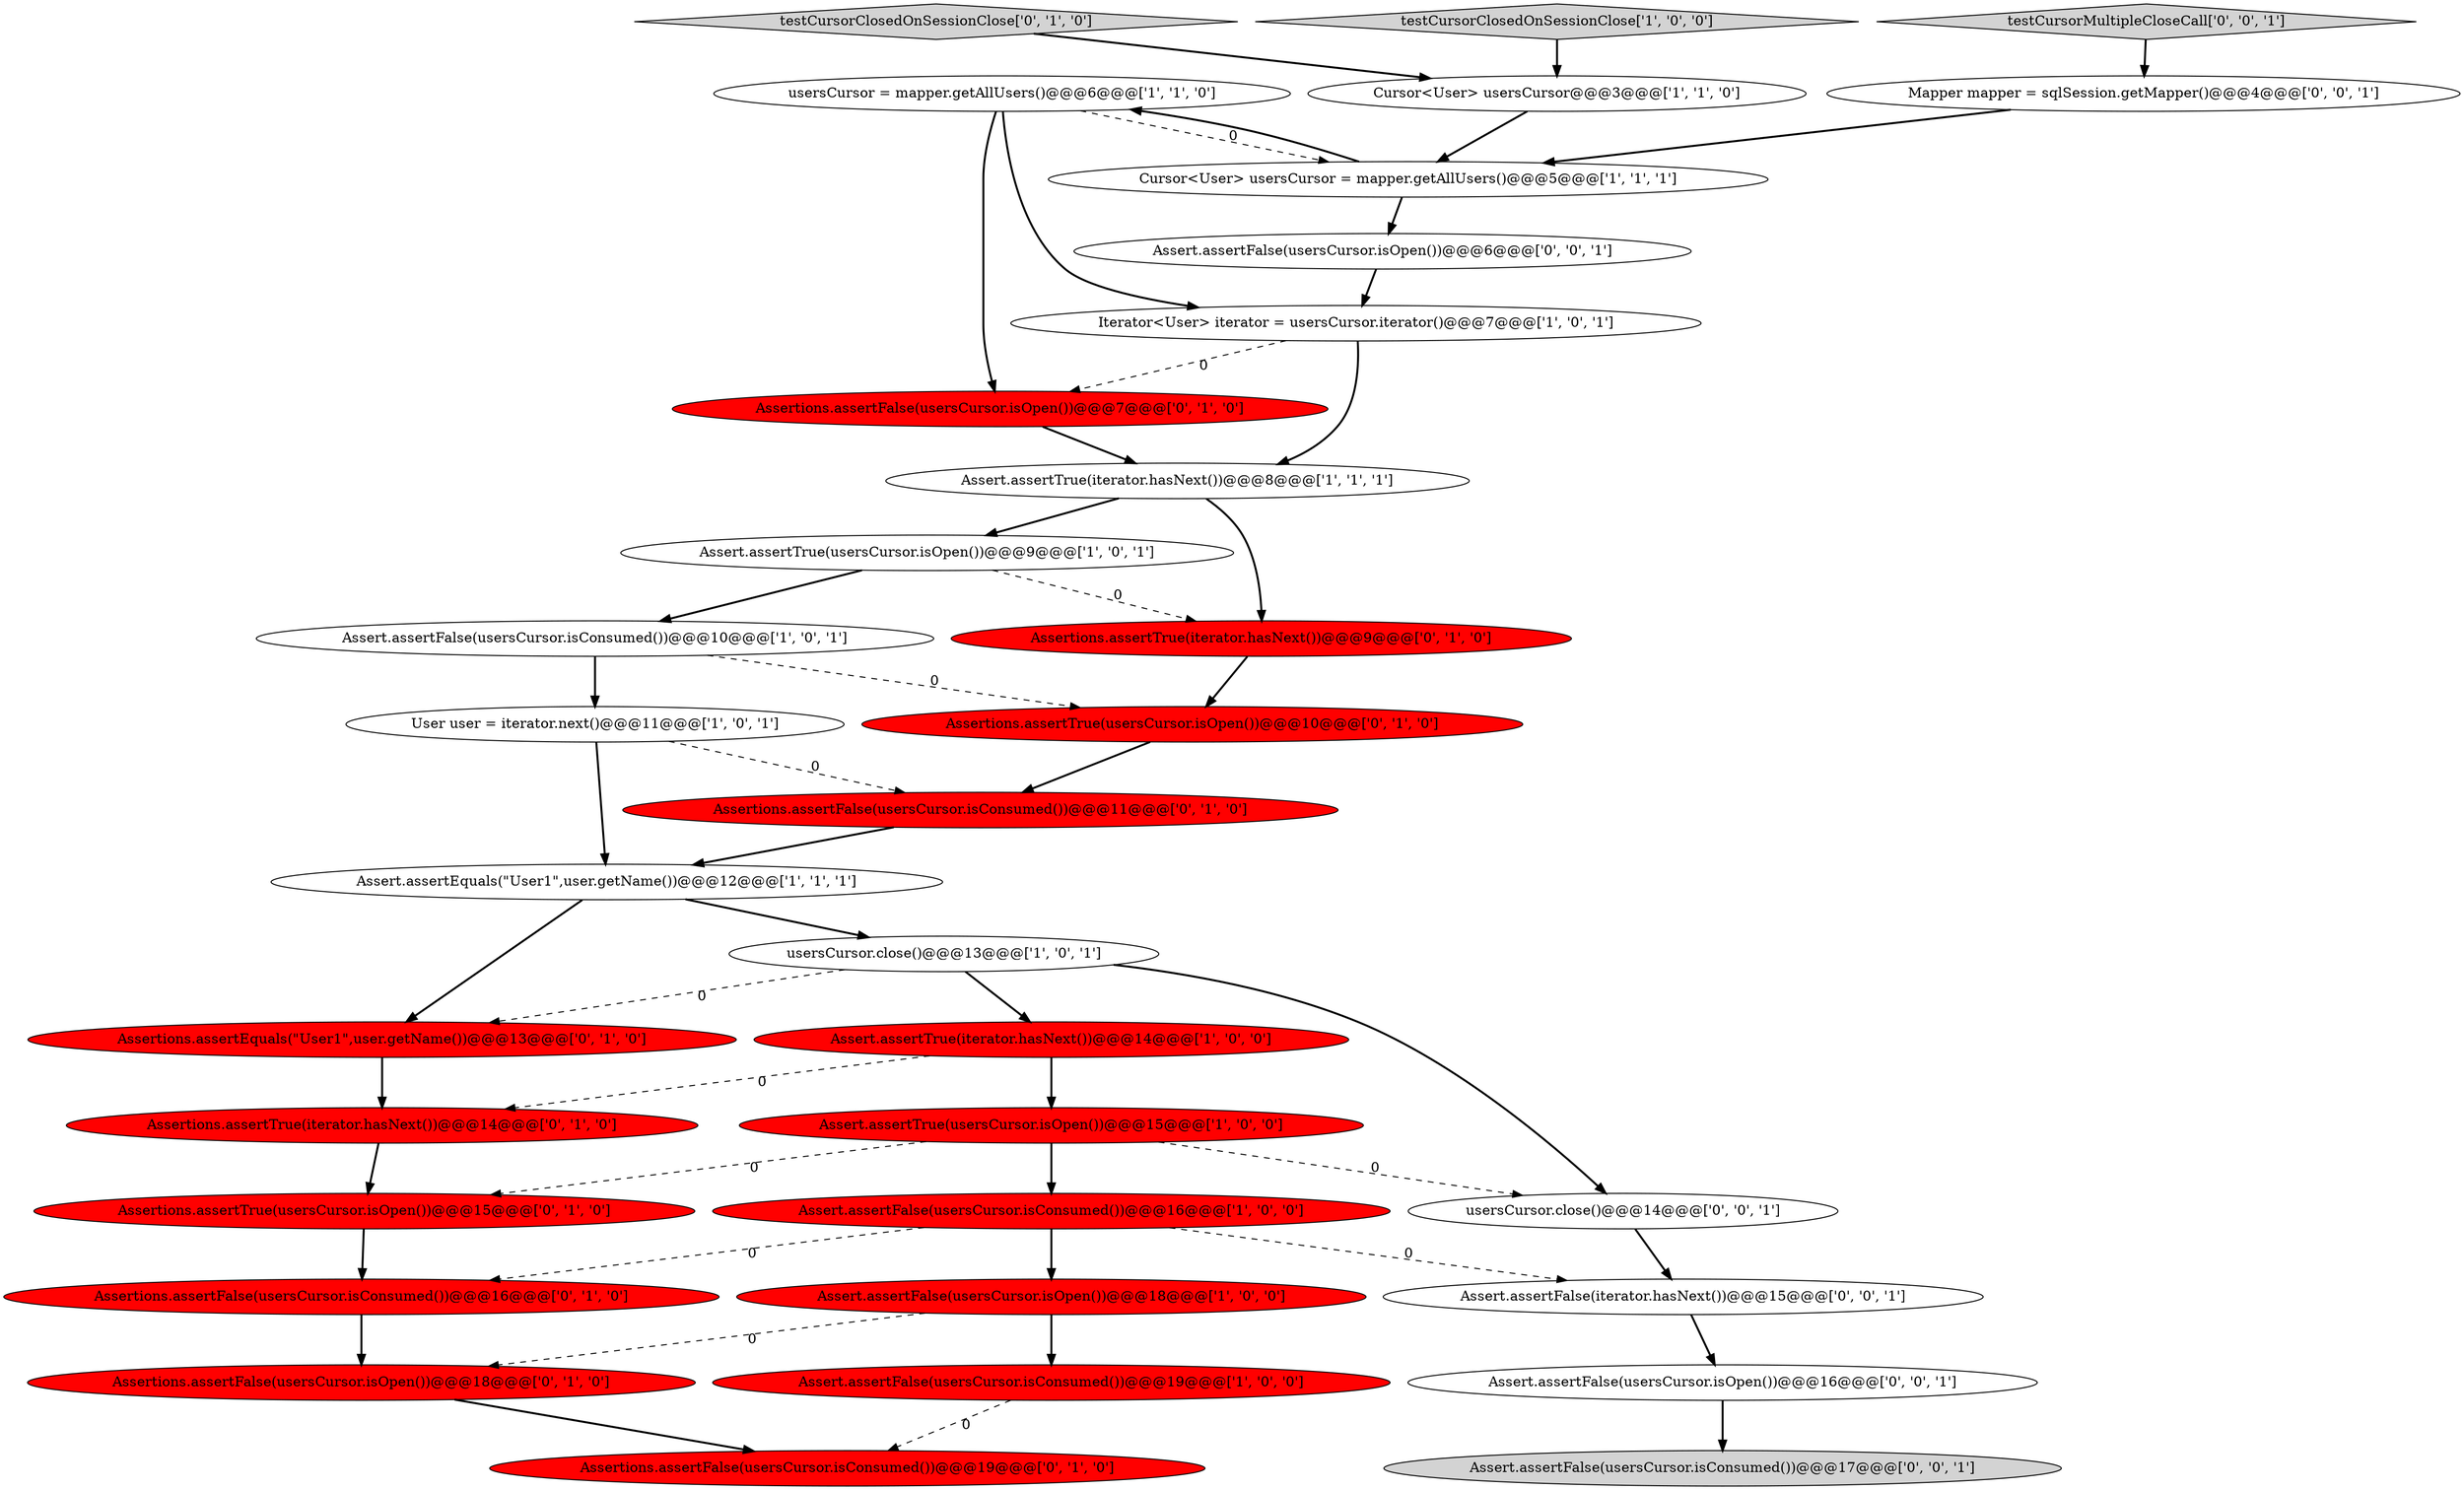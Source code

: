 digraph {
11 [style = filled, label = "Assert.assertFalse(usersCursor.isConsumed())@@@10@@@['1', '0', '1']", fillcolor = white, shape = ellipse image = "AAA0AAABBB1BBB"];
32 [style = filled, label = "Assert.assertFalse(iterator.hasNext())@@@15@@@['0', '0', '1']", fillcolor = white, shape = ellipse image = "AAA0AAABBB3BBB"];
25 [style = filled, label = "Assertions.assertFalse(usersCursor.isOpen())@@@18@@@['0', '1', '0']", fillcolor = red, shape = ellipse image = "AAA1AAABBB2BBB"];
13 [style = filled, label = "Assert.assertFalse(usersCursor.isConsumed())@@@16@@@['1', '0', '0']", fillcolor = red, shape = ellipse image = "AAA1AAABBB1BBB"];
17 [style = filled, label = "Assertions.assertFalse(usersCursor.isConsumed())@@@19@@@['0', '1', '0']", fillcolor = red, shape = ellipse image = "AAA1AAABBB2BBB"];
24 [style = filled, label = "Assertions.assertTrue(usersCursor.isOpen())@@@10@@@['0', '1', '0']", fillcolor = red, shape = ellipse image = "AAA1AAABBB2BBB"];
6 [style = filled, label = "Assert.assertTrue(iterator.hasNext())@@@14@@@['1', '0', '0']", fillcolor = red, shape = ellipse image = "AAA1AAABBB1BBB"];
10 [style = filled, label = "Assert.assertTrue(usersCursor.isOpen())@@@9@@@['1', '0', '1']", fillcolor = white, shape = ellipse image = "AAA0AAABBB1BBB"];
29 [style = filled, label = "Assert.assertFalse(usersCursor.isConsumed())@@@17@@@['0', '0', '1']", fillcolor = lightgray, shape = ellipse image = "AAA0AAABBB3BBB"];
12 [style = filled, label = "Iterator<User> iterator = usersCursor.iterator()@@@7@@@['1', '0', '1']", fillcolor = white, shape = ellipse image = "AAA0AAABBB1BBB"];
2 [style = filled, label = "Assert.assertTrue(iterator.hasNext())@@@8@@@['1', '1', '1']", fillcolor = white, shape = ellipse image = "AAA0AAABBB1BBB"];
21 [style = filled, label = "Assertions.assertFalse(usersCursor.isOpen())@@@7@@@['0', '1', '0']", fillcolor = red, shape = ellipse image = "AAA1AAABBB2BBB"];
15 [style = filled, label = "testCursorClosedOnSessionClose['1', '0', '0']", fillcolor = lightgray, shape = diamond image = "AAA0AAABBB1BBB"];
31 [style = filled, label = "usersCursor.close()@@@14@@@['0', '0', '1']", fillcolor = white, shape = ellipse image = "AAA0AAABBB3BBB"];
3 [style = filled, label = "Cursor<User> usersCursor = mapper.getAllUsers()@@@5@@@['1', '1', '1']", fillcolor = white, shape = ellipse image = "AAA0AAABBB1BBB"];
16 [style = filled, label = "Assertions.assertTrue(iterator.hasNext())@@@14@@@['0', '1', '0']", fillcolor = red, shape = ellipse image = "AAA1AAABBB2BBB"];
30 [style = filled, label = "testCursorMultipleCloseCall['0', '0', '1']", fillcolor = lightgray, shape = diamond image = "AAA0AAABBB3BBB"];
27 [style = filled, label = "Mapper mapper = sqlSession.getMapper()@@@4@@@['0', '0', '1']", fillcolor = white, shape = ellipse image = "AAA0AAABBB3BBB"];
23 [style = filled, label = "Assertions.assertEquals(\"User1\",user.getName())@@@13@@@['0', '1', '0']", fillcolor = red, shape = ellipse image = "AAA1AAABBB2BBB"];
7 [style = filled, label = "Assert.assertTrue(usersCursor.isOpen())@@@15@@@['1', '0', '0']", fillcolor = red, shape = ellipse image = "AAA1AAABBB1BBB"];
22 [style = filled, label = "Assertions.assertFalse(usersCursor.isConsumed())@@@16@@@['0', '1', '0']", fillcolor = red, shape = ellipse image = "AAA1AAABBB2BBB"];
14 [style = filled, label = "usersCursor = mapper.getAllUsers()@@@6@@@['1', '1', '0']", fillcolor = white, shape = ellipse image = "AAA0AAABBB1BBB"];
4 [style = filled, label = "Assert.assertFalse(usersCursor.isConsumed())@@@19@@@['1', '0', '0']", fillcolor = red, shape = ellipse image = "AAA1AAABBB1BBB"];
20 [style = filled, label = "testCursorClosedOnSessionClose['0', '1', '0']", fillcolor = lightgray, shape = diamond image = "AAA0AAABBB2BBB"];
9 [style = filled, label = "Cursor<User> usersCursor@@@3@@@['1', '1', '0']", fillcolor = white, shape = ellipse image = "AAA0AAABBB1BBB"];
26 [style = filled, label = "Assertions.assertTrue(usersCursor.isOpen())@@@15@@@['0', '1', '0']", fillcolor = red, shape = ellipse image = "AAA1AAABBB2BBB"];
28 [style = filled, label = "Assert.assertFalse(usersCursor.isOpen())@@@16@@@['0', '0', '1']", fillcolor = white, shape = ellipse image = "AAA0AAABBB3BBB"];
8 [style = filled, label = "Assert.assertFalse(usersCursor.isOpen())@@@18@@@['1', '0', '0']", fillcolor = red, shape = ellipse image = "AAA1AAABBB1BBB"];
33 [style = filled, label = "Assert.assertFalse(usersCursor.isOpen())@@@6@@@['0', '0', '1']", fillcolor = white, shape = ellipse image = "AAA0AAABBB3BBB"];
1 [style = filled, label = "User user = iterator.next()@@@11@@@['1', '0', '1']", fillcolor = white, shape = ellipse image = "AAA0AAABBB1BBB"];
5 [style = filled, label = "usersCursor.close()@@@13@@@['1', '0', '1']", fillcolor = white, shape = ellipse image = "AAA0AAABBB1BBB"];
19 [style = filled, label = "Assertions.assertTrue(iterator.hasNext())@@@9@@@['0', '1', '0']", fillcolor = red, shape = ellipse image = "AAA1AAABBB2BBB"];
0 [style = filled, label = "Assert.assertEquals(\"User1\",user.getName())@@@12@@@['1', '1', '1']", fillcolor = white, shape = ellipse image = "AAA0AAABBB1BBB"];
18 [style = filled, label = "Assertions.assertFalse(usersCursor.isConsumed())@@@11@@@['0', '1', '0']", fillcolor = red, shape = ellipse image = "AAA1AAABBB2BBB"];
7->13 [style = bold, label=""];
28->29 [style = bold, label=""];
22->25 [style = bold, label=""];
23->16 [style = bold, label=""];
2->19 [style = bold, label=""];
7->31 [style = dashed, label="0"];
4->17 [style = dashed, label="0"];
20->9 [style = bold, label=""];
11->1 [style = bold, label=""];
14->3 [style = dashed, label="0"];
10->19 [style = dashed, label="0"];
5->23 [style = dashed, label="0"];
31->32 [style = bold, label=""];
3->14 [style = bold, label=""];
27->3 [style = bold, label=""];
30->27 [style = bold, label=""];
16->26 [style = bold, label=""];
1->18 [style = dashed, label="0"];
1->0 [style = bold, label=""];
3->33 [style = bold, label=""];
33->12 [style = bold, label=""];
2->10 [style = bold, label=""];
24->18 [style = bold, label=""];
25->17 [style = bold, label=""];
12->21 [style = dashed, label="0"];
26->22 [style = bold, label=""];
21->2 [style = bold, label=""];
19->24 [style = bold, label=""];
13->32 [style = dashed, label="0"];
12->2 [style = bold, label=""];
6->16 [style = dashed, label="0"];
0->23 [style = bold, label=""];
5->6 [style = bold, label=""];
5->31 [style = bold, label=""];
15->9 [style = bold, label=""];
14->12 [style = bold, label=""];
11->24 [style = dashed, label="0"];
9->3 [style = bold, label=""];
8->25 [style = dashed, label="0"];
8->4 [style = bold, label=""];
13->8 [style = bold, label=""];
6->7 [style = bold, label=""];
7->26 [style = dashed, label="0"];
32->28 [style = bold, label=""];
13->22 [style = dashed, label="0"];
18->0 [style = bold, label=""];
14->21 [style = bold, label=""];
0->5 [style = bold, label=""];
10->11 [style = bold, label=""];
}
